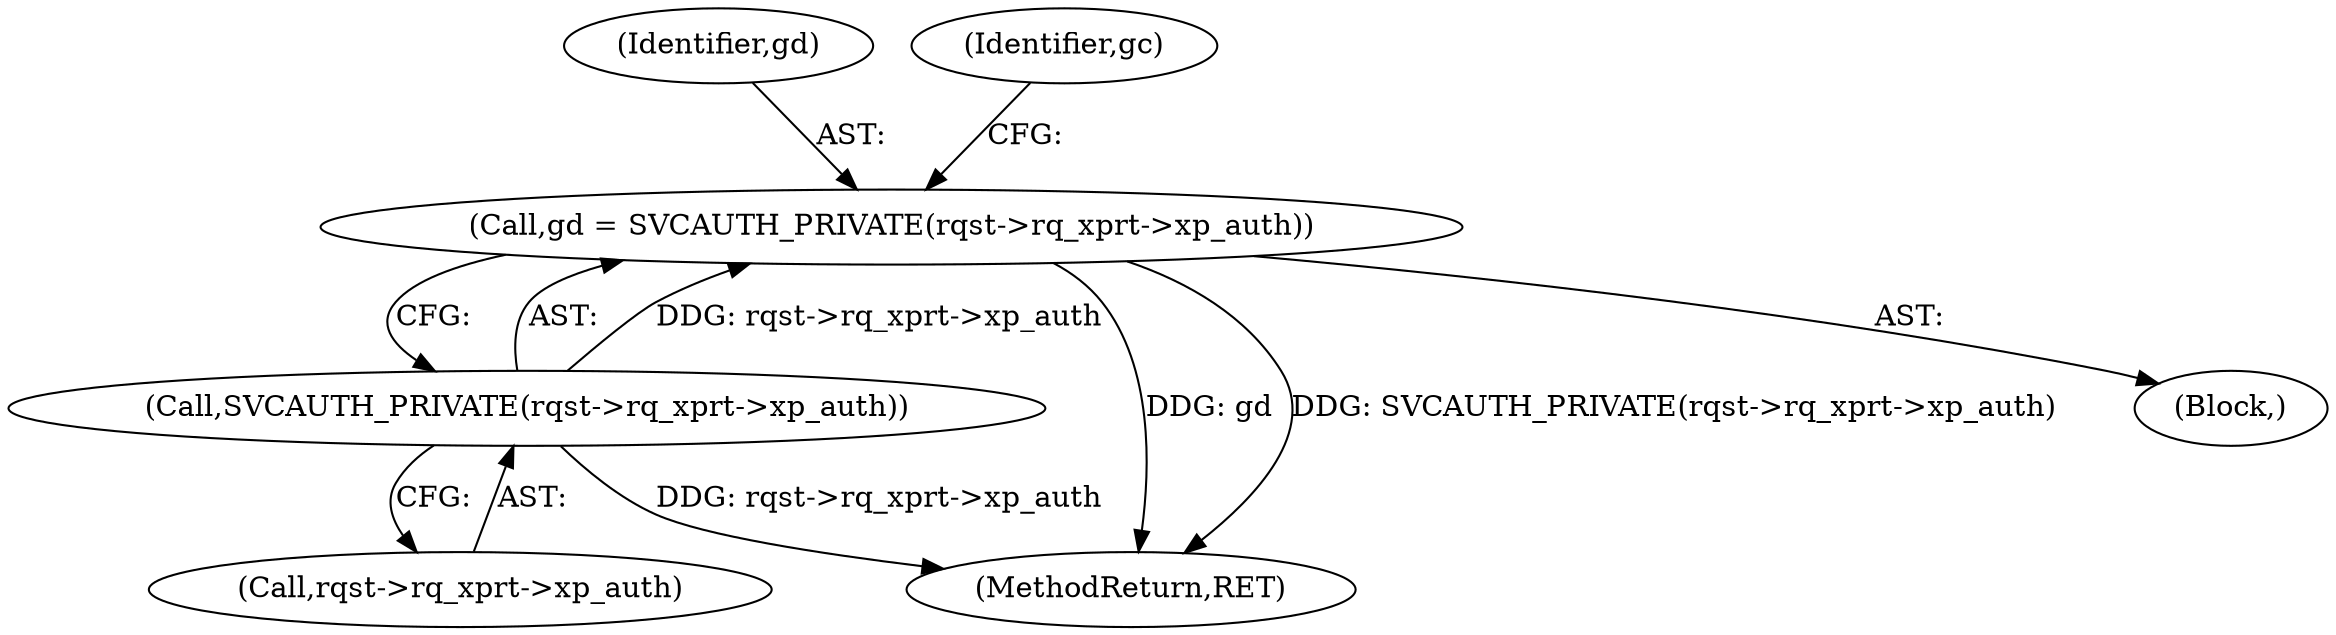 digraph "0_krb5_5bb8a6b9c9eb8dd22bc9526751610aaa255ead9c_0@pointer" {
"1000125" [label="(Call,gd = SVCAUTH_PRIVATE(rqst->rq_xprt->xp_auth))"];
"1000127" [label="(Call,SVCAUTH_PRIVATE(rqst->rq_xprt->xp_auth))"];
"1000128" [label="(Call,rqst->rq_xprt->xp_auth)"];
"1000125" [label="(Call,gd = SVCAUTH_PRIVATE(rqst->rq_xprt->xp_auth))"];
"1000461" [label="(MethodReturn,RET)"];
"1000107" [label="(Block,)"];
"1000126" [label="(Identifier,gd)"];
"1000134" [label="(Identifier,gc)"];
"1000127" [label="(Call,SVCAUTH_PRIVATE(rqst->rq_xprt->xp_auth))"];
"1000125" -> "1000107"  [label="AST: "];
"1000125" -> "1000127"  [label="CFG: "];
"1000126" -> "1000125"  [label="AST: "];
"1000127" -> "1000125"  [label="AST: "];
"1000134" -> "1000125"  [label="CFG: "];
"1000125" -> "1000461"  [label="DDG: gd"];
"1000125" -> "1000461"  [label="DDG: SVCAUTH_PRIVATE(rqst->rq_xprt->xp_auth)"];
"1000127" -> "1000125"  [label="DDG: rqst->rq_xprt->xp_auth"];
"1000127" -> "1000128"  [label="CFG: "];
"1000128" -> "1000127"  [label="AST: "];
"1000127" -> "1000461"  [label="DDG: rqst->rq_xprt->xp_auth"];
}
